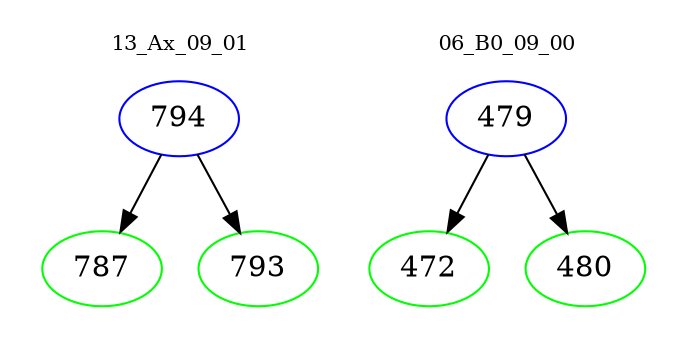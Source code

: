 digraph{
subgraph cluster_0 {
color = white
label = "13_Ax_09_01";
fontsize=10;
T0_794 [label="794", color="blue"]
T0_794 -> T0_787 [color="black"]
T0_787 [label="787", color="green"]
T0_794 -> T0_793 [color="black"]
T0_793 [label="793", color="green"]
}
subgraph cluster_1 {
color = white
label = "06_B0_09_00";
fontsize=10;
T1_479 [label="479", color="blue"]
T1_479 -> T1_472 [color="black"]
T1_472 [label="472", color="green"]
T1_479 -> T1_480 [color="black"]
T1_480 [label="480", color="green"]
}
}

